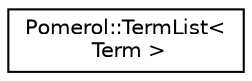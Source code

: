 digraph "Graphical Class Hierarchy"
{
  edge [fontname="Helvetica",fontsize="10",labelfontname="Helvetica",labelfontsize="10"];
  node [fontname="Helvetica",fontsize="10",shape=record];
  rankdir="LR";
  Node0 [label="Pomerol::TermList\<\l Term \>",height=0.2,width=0.4,color="black", fillcolor="white", style="filled",URL="$class_pomerol_1_1_term_list.html"];
}
